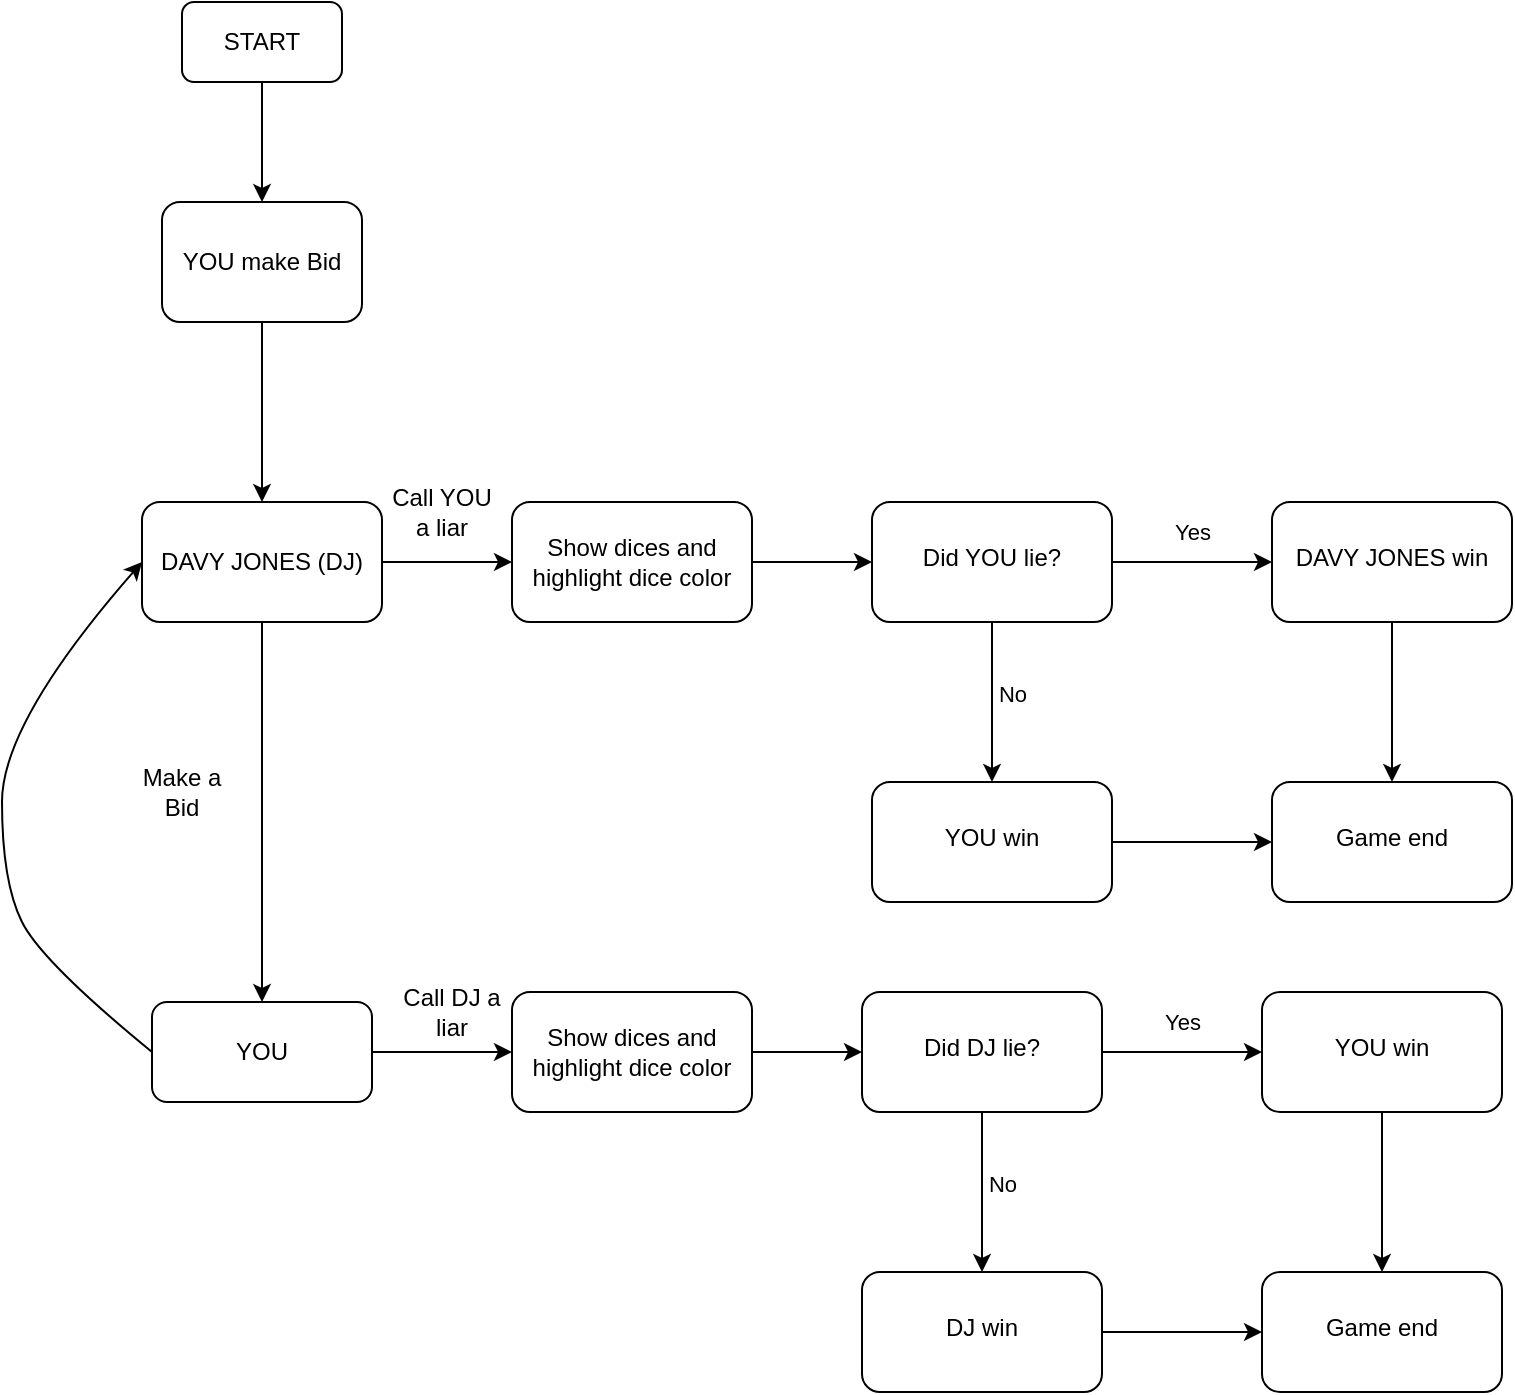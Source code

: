 <mxfile version="20.0.1" type="github">
  <diagram id="C5RBs43oDa-KdzZeNtuy" name="Page-1">
    <mxGraphModel dx="993" dy="736" grid="1" gridSize="10" guides="1" tooltips="1" connect="1" arrows="1" fold="1" page="1" pageScale="1" pageWidth="827" pageHeight="1169" math="0" shadow="0">
      <root>
        <mxCell id="WIyWlLk6GJQsqaUBKTNV-0" />
        <mxCell id="WIyWlLk6GJQsqaUBKTNV-1" parent="WIyWlLk6GJQsqaUBKTNV-0" />
        <mxCell id="WcS3ktXNy1LqLlGRtt7Z-28" value="" style="edgeStyle=orthogonalEdgeStyle;rounded=0;orthogonalLoop=1;jettySize=auto;html=1;" edge="1" parent="WIyWlLk6GJQsqaUBKTNV-1" source="WIyWlLk6GJQsqaUBKTNV-3" target="WcS3ktXNy1LqLlGRtt7Z-27">
          <mxGeometry relative="1" as="geometry" />
        </mxCell>
        <mxCell id="WIyWlLk6GJQsqaUBKTNV-3" value="YOU make Bid" style="rounded=1;whiteSpace=wrap;html=1;fontSize=12;glass=0;strokeWidth=1;shadow=0;" parent="WIyWlLk6GJQsqaUBKTNV-1" vertex="1">
          <mxGeometry x="100" y="190" width="100" height="60" as="geometry" />
        </mxCell>
        <mxCell id="WcS3ktXNy1LqLlGRtt7Z-4" value="" style="edgeStyle=orthogonalEdgeStyle;rounded=0;orthogonalLoop=1;jettySize=auto;html=1;" edge="1" parent="WIyWlLk6GJQsqaUBKTNV-1" source="WcS3ktXNy1LqLlGRtt7Z-0" target="WIyWlLk6GJQsqaUBKTNV-3">
          <mxGeometry relative="1" as="geometry" />
        </mxCell>
        <mxCell id="WcS3ktXNy1LqLlGRtt7Z-0" value="START" style="rounded=1;whiteSpace=wrap;html=1;fontSize=12;glass=0;strokeWidth=1;shadow=0;" vertex="1" parent="WIyWlLk6GJQsqaUBKTNV-1">
          <mxGeometry x="110" y="90" width="80" height="40" as="geometry" />
        </mxCell>
        <mxCell id="WcS3ktXNy1LqLlGRtt7Z-13" value="" style="edgeStyle=orthogonalEdgeStyle;rounded=0;orthogonalLoop=1;jettySize=auto;html=1;" edge="1" parent="WIyWlLk6GJQsqaUBKTNV-1" source="WcS3ktXNy1LqLlGRtt7Z-7" target="WcS3ktXNy1LqLlGRtt7Z-12">
          <mxGeometry relative="1" as="geometry" />
        </mxCell>
        <mxCell id="WcS3ktXNy1LqLlGRtt7Z-14" value="Yes" style="edgeLabel;html=1;align=center;verticalAlign=middle;resizable=0;points=[];" vertex="1" connectable="0" parent="WcS3ktXNy1LqLlGRtt7Z-13">
          <mxGeometry x="-0.028" y="2" relative="1" as="geometry">
            <mxPoint x="1" y="-13" as="offset" />
          </mxGeometry>
        </mxCell>
        <mxCell id="WcS3ktXNy1LqLlGRtt7Z-19" value="" style="edgeStyle=orthogonalEdgeStyle;rounded=0;orthogonalLoop=1;jettySize=auto;html=1;" edge="1" parent="WIyWlLk6GJQsqaUBKTNV-1" source="WcS3ktXNy1LqLlGRtt7Z-7" target="WcS3ktXNy1LqLlGRtt7Z-18">
          <mxGeometry relative="1" as="geometry" />
        </mxCell>
        <mxCell id="WcS3ktXNy1LqLlGRtt7Z-20" value="No" style="edgeLabel;html=1;align=center;verticalAlign=middle;resizable=0;points=[];" vertex="1" connectable="0" parent="WcS3ktXNy1LqLlGRtt7Z-19">
          <mxGeometry x="-0.341" y="3" relative="1" as="geometry">
            <mxPoint x="7" y="9" as="offset" />
          </mxGeometry>
        </mxCell>
        <mxCell id="WcS3ktXNy1LqLlGRtt7Z-7" value="Did YOU lie?" style="rounded=1;whiteSpace=wrap;html=1;shadow=0;strokeWidth=1;spacing=6;spacingTop=-4;" vertex="1" parent="WIyWlLk6GJQsqaUBKTNV-1">
          <mxGeometry x="455" y="340" width="120" height="60" as="geometry" />
        </mxCell>
        <mxCell id="WcS3ktXNy1LqLlGRtt7Z-17" value="" style="edgeStyle=orthogonalEdgeStyle;rounded=0;orthogonalLoop=1;jettySize=auto;html=1;" edge="1" parent="WIyWlLk6GJQsqaUBKTNV-1" source="WcS3ktXNy1LqLlGRtt7Z-12" target="WcS3ktXNy1LqLlGRtt7Z-16">
          <mxGeometry relative="1" as="geometry" />
        </mxCell>
        <mxCell id="WcS3ktXNy1LqLlGRtt7Z-12" value="DAVY JONES win" style="rounded=1;whiteSpace=wrap;html=1;shadow=0;strokeWidth=1;spacing=6;spacingTop=-4;" vertex="1" parent="WIyWlLk6GJQsqaUBKTNV-1">
          <mxGeometry x="655" y="340" width="120" height="60" as="geometry" />
        </mxCell>
        <mxCell id="WcS3ktXNy1LqLlGRtt7Z-16" value="Game end" style="rounded=1;whiteSpace=wrap;html=1;shadow=0;strokeWidth=1;spacing=6;spacingTop=-4;" vertex="1" parent="WIyWlLk6GJQsqaUBKTNV-1">
          <mxGeometry x="655" y="480" width="120" height="60" as="geometry" />
        </mxCell>
        <mxCell id="WcS3ktXNy1LqLlGRtt7Z-21" value="" style="edgeStyle=orthogonalEdgeStyle;rounded=0;orthogonalLoop=1;jettySize=auto;html=1;" edge="1" parent="WIyWlLk6GJQsqaUBKTNV-1" source="WcS3ktXNy1LqLlGRtt7Z-18" target="WcS3ktXNy1LqLlGRtt7Z-16">
          <mxGeometry relative="1" as="geometry" />
        </mxCell>
        <mxCell id="WcS3ktXNy1LqLlGRtt7Z-18" value="YOU win" style="rounded=1;whiteSpace=wrap;html=1;shadow=0;strokeWidth=1;spacing=6;spacingTop=-4;" vertex="1" parent="WIyWlLk6GJQsqaUBKTNV-1">
          <mxGeometry x="455" y="480" width="120" height="60" as="geometry" />
        </mxCell>
        <mxCell id="WcS3ktXNy1LqLlGRtt7Z-35" value="" style="edgeStyle=orthogonalEdgeStyle;rounded=0;orthogonalLoop=1;jettySize=auto;html=1;" edge="1" parent="WIyWlLk6GJQsqaUBKTNV-1" source="WcS3ktXNy1LqLlGRtt7Z-27" target="WcS3ktXNy1LqLlGRtt7Z-34">
          <mxGeometry relative="1" as="geometry" />
        </mxCell>
        <mxCell id="WcS3ktXNy1LqLlGRtt7Z-63" value="" style="edgeStyle=orthogonalEdgeStyle;rounded=0;orthogonalLoop=1;jettySize=auto;html=1;" edge="1" parent="WIyWlLk6GJQsqaUBKTNV-1" source="WcS3ktXNy1LqLlGRtt7Z-27" target="WcS3ktXNy1LqLlGRtt7Z-62">
          <mxGeometry relative="1" as="geometry" />
        </mxCell>
        <mxCell id="WcS3ktXNy1LqLlGRtt7Z-27" value="DAVY JONES (DJ)" style="rounded=1;whiteSpace=wrap;html=1;" vertex="1" parent="WIyWlLk6GJQsqaUBKTNV-1">
          <mxGeometry x="90" y="340" width="120" height="60" as="geometry" />
        </mxCell>
        <mxCell id="WcS3ktXNy1LqLlGRtt7Z-31" value="Call YOU a liar" style="text;html=1;strokeColor=none;fillColor=none;align=center;verticalAlign=middle;whiteSpace=wrap;rounded=0;" vertex="1" parent="WIyWlLk6GJQsqaUBKTNV-1">
          <mxGeometry x="210" y="330" width="60" height="30" as="geometry" />
        </mxCell>
        <mxCell id="WcS3ktXNy1LqLlGRtt7Z-66" value="" style="edgeStyle=orthogonalEdgeStyle;rounded=0;orthogonalLoop=1;jettySize=auto;html=1;" edge="1" parent="WIyWlLk6GJQsqaUBKTNV-1" source="WcS3ktXNy1LqLlGRtt7Z-34" target="WcS3ktXNy1LqLlGRtt7Z-65">
          <mxGeometry relative="1" as="geometry" />
        </mxCell>
        <mxCell id="WcS3ktXNy1LqLlGRtt7Z-34" value="YOU" style="rounded=1;whiteSpace=wrap;html=1;" vertex="1" parent="WIyWlLk6GJQsqaUBKTNV-1">
          <mxGeometry x="95" y="590" width="110" height="50" as="geometry" />
        </mxCell>
        <mxCell id="WcS3ktXNy1LqLlGRtt7Z-36" value="Make a Bid" style="text;html=1;strokeColor=none;fillColor=none;align=center;verticalAlign=middle;whiteSpace=wrap;rounded=0;" vertex="1" parent="WIyWlLk6GJQsqaUBKTNV-1">
          <mxGeometry x="80" y="470" width="60" height="30" as="geometry" />
        </mxCell>
        <mxCell id="WcS3ktXNy1LqLlGRtt7Z-37" value="" style="edgeStyle=orthogonalEdgeStyle;rounded=0;orthogonalLoop=1;jettySize=auto;html=1;" edge="1" parent="WIyWlLk6GJQsqaUBKTNV-1" source="WcS3ktXNy1LqLlGRtt7Z-41" target="WcS3ktXNy1LqLlGRtt7Z-43">
          <mxGeometry relative="1" as="geometry" />
        </mxCell>
        <mxCell id="WcS3ktXNy1LqLlGRtt7Z-38" value="Yes" style="edgeLabel;html=1;align=center;verticalAlign=middle;resizable=0;points=[];" vertex="1" connectable="0" parent="WcS3ktXNy1LqLlGRtt7Z-37">
          <mxGeometry x="-0.028" y="2" relative="1" as="geometry">
            <mxPoint x="1" y="-13" as="offset" />
          </mxGeometry>
        </mxCell>
        <mxCell id="WcS3ktXNy1LqLlGRtt7Z-39" value="" style="edgeStyle=orthogonalEdgeStyle;rounded=0;orthogonalLoop=1;jettySize=auto;html=1;" edge="1" parent="WIyWlLk6GJQsqaUBKTNV-1" source="WcS3ktXNy1LqLlGRtt7Z-41" target="WcS3ktXNy1LqLlGRtt7Z-46">
          <mxGeometry relative="1" as="geometry" />
        </mxCell>
        <mxCell id="WcS3ktXNy1LqLlGRtt7Z-40" value="No" style="edgeLabel;html=1;align=center;verticalAlign=middle;resizable=0;points=[];" vertex="1" connectable="0" parent="WcS3ktXNy1LqLlGRtt7Z-39">
          <mxGeometry x="-0.341" y="3" relative="1" as="geometry">
            <mxPoint x="7" y="9" as="offset" />
          </mxGeometry>
        </mxCell>
        <mxCell id="WcS3ktXNy1LqLlGRtt7Z-41" value="Did DJ lie?" style="rounded=1;whiteSpace=wrap;html=1;shadow=0;strokeWidth=1;spacing=6;spacingTop=-4;" vertex="1" parent="WIyWlLk6GJQsqaUBKTNV-1">
          <mxGeometry x="450" y="585" width="120" height="60" as="geometry" />
        </mxCell>
        <mxCell id="WcS3ktXNy1LqLlGRtt7Z-42" value="" style="edgeStyle=orthogonalEdgeStyle;rounded=0;orthogonalLoop=1;jettySize=auto;html=1;" edge="1" parent="WIyWlLk6GJQsqaUBKTNV-1" source="WcS3ktXNy1LqLlGRtt7Z-43" target="WcS3ktXNy1LqLlGRtt7Z-44">
          <mxGeometry relative="1" as="geometry" />
        </mxCell>
        <mxCell id="WcS3ktXNy1LqLlGRtt7Z-43" value="YOU win" style="rounded=1;whiteSpace=wrap;html=1;shadow=0;strokeWidth=1;spacing=6;spacingTop=-4;" vertex="1" parent="WIyWlLk6GJQsqaUBKTNV-1">
          <mxGeometry x="650" y="585" width="120" height="60" as="geometry" />
        </mxCell>
        <mxCell id="WcS3ktXNy1LqLlGRtt7Z-44" value="Game end" style="rounded=1;whiteSpace=wrap;html=1;shadow=0;strokeWidth=1;spacing=6;spacingTop=-4;" vertex="1" parent="WIyWlLk6GJQsqaUBKTNV-1">
          <mxGeometry x="650" y="725" width="120" height="60" as="geometry" />
        </mxCell>
        <mxCell id="WcS3ktXNy1LqLlGRtt7Z-45" value="" style="edgeStyle=orthogonalEdgeStyle;rounded=0;orthogonalLoop=1;jettySize=auto;html=1;" edge="1" parent="WIyWlLk6GJQsqaUBKTNV-1" source="WcS3ktXNy1LqLlGRtt7Z-46" target="WcS3ktXNy1LqLlGRtt7Z-44">
          <mxGeometry relative="1" as="geometry" />
        </mxCell>
        <mxCell id="WcS3ktXNy1LqLlGRtt7Z-46" value="DJ win" style="rounded=1;whiteSpace=wrap;html=1;shadow=0;strokeWidth=1;spacing=6;spacingTop=-4;" vertex="1" parent="WIyWlLk6GJQsqaUBKTNV-1">
          <mxGeometry x="450" y="725" width="120" height="60" as="geometry" />
        </mxCell>
        <mxCell id="WcS3ktXNy1LqLlGRtt7Z-48" value="Call DJ a liar" style="text;html=1;strokeColor=none;fillColor=none;align=center;verticalAlign=middle;whiteSpace=wrap;rounded=0;" vertex="1" parent="WIyWlLk6GJQsqaUBKTNV-1">
          <mxGeometry x="215" y="580" width="60" height="30" as="geometry" />
        </mxCell>
        <mxCell id="WcS3ktXNy1LqLlGRtt7Z-51" value="" style="curved=1;endArrow=classic;html=1;rounded=0;entryX=0;entryY=0.5;entryDx=0;entryDy=0;exitX=0;exitY=0.5;exitDx=0;exitDy=0;" edge="1" parent="WIyWlLk6GJQsqaUBKTNV-1" source="WcS3ktXNy1LqLlGRtt7Z-34" target="WcS3ktXNy1LqLlGRtt7Z-27">
          <mxGeometry width="50" height="50" relative="1" as="geometry">
            <mxPoint x="90" y="620" as="sourcePoint" />
            <mxPoint x="80" y="510" as="targetPoint" />
            <Array as="points">
              <mxPoint x="40" y="570" />
              <mxPoint x="20" y="530" />
              <mxPoint x="20" y="450" />
            </Array>
          </mxGeometry>
        </mxCell>
        <mxCell id="WcS3ktXNy1LqLlGRtt7Z-64" value="" style="edgeStyle=orthogonalEdgeStyle;rounded=0;orthogonalLoop=1;jettySize=auto;html=1;" edge="1" parent="WIyWlLk6GJQsqaUBKTNV-1" source="WcS3ktXNy1LqLlGRtt7Z-62" target="WcS3ktXNy1LqLlGRtt7Z-7">
          <mxGeometry relative="1" as="geometry" />
        </mxCell>
        <mxCell id="WcS3ktXNy1LqLlGRtt7Z-62" value="Show dices and highlight dice color" style="rounded=1;whiteSpace=wrap;html=1;" vertex="1" parent="WIyWlLk6GJQsqaUBKTNV-1">
          <mxGeometry x="275" y="340" width="120" height="60" as="geometry" />
        </mxCell>
        <mxCell id="WcS3ktXNy1LqLlGRtt7Z-67" value="" style="edgeStyle=orthogonalEdgeStyle;rounded=0;orthogonalLoop=1;jettySize=auto;html=1;" edge="1" parent="WIyWlLk6GJQsqaUBKTNV-1" source="WcS3ktXNy1LqLlGRtt7Z-65" target="WcS3ktXNy1LqLlGRtt7Z-41">
          <mxGeometry relative="1" as="geometry" />
        </mxCell>
        <mxCell id="WcS3ktXNy1LqLlGRtt7Z-65" value="Show dices and highlight dice color" style="rounded=1;whiteSpace=wrap;html=1;" vertex="1" parent="WIyWlLk6GJQsqaUBKTNV-1">
          <mxGeometry x="275" y="585" width="120" height="60" as="geometry" />
        </mxCell>
      </root>
    </mxGraphModel>
  </diagram>
</mxfile>
